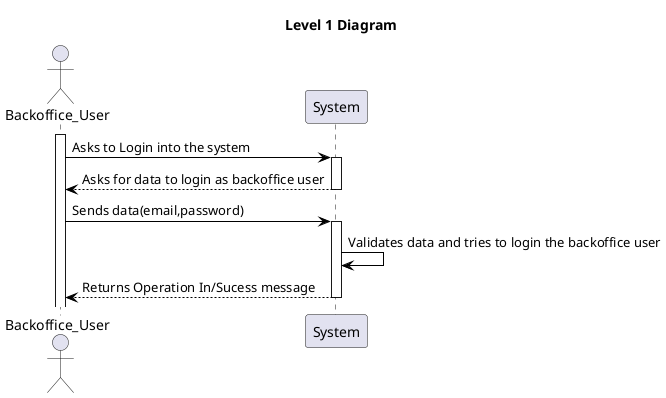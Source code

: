 @startuml level_1

title Level 1 Diagram

hide empty members
'skinparam Linetype ortho

skinparam class {
    BackgroundColor<<valueObject>> #D6EAF8
    BackgroundColor<<root>> #FDEBD0
    BackgroundColor<<service>> #D1F2EB
    BackgroundColor #FEF9E7
    ArrowColor Black
}

skinparam package {
    BackgroundColor #EBF5FB
}

actor Backoffice_User as BO

activate BO
BO -> System: Asks to Login into the system
activate System
System --> BO: Asks for data to login as backoffice user
deactivate System
BO -> System: Sends data(email,password)
activate System
System -> System: Validates data and tries to login the backoffice user
System --> BO: Returns Operation In/Sucess message
deactivate System

@enduml